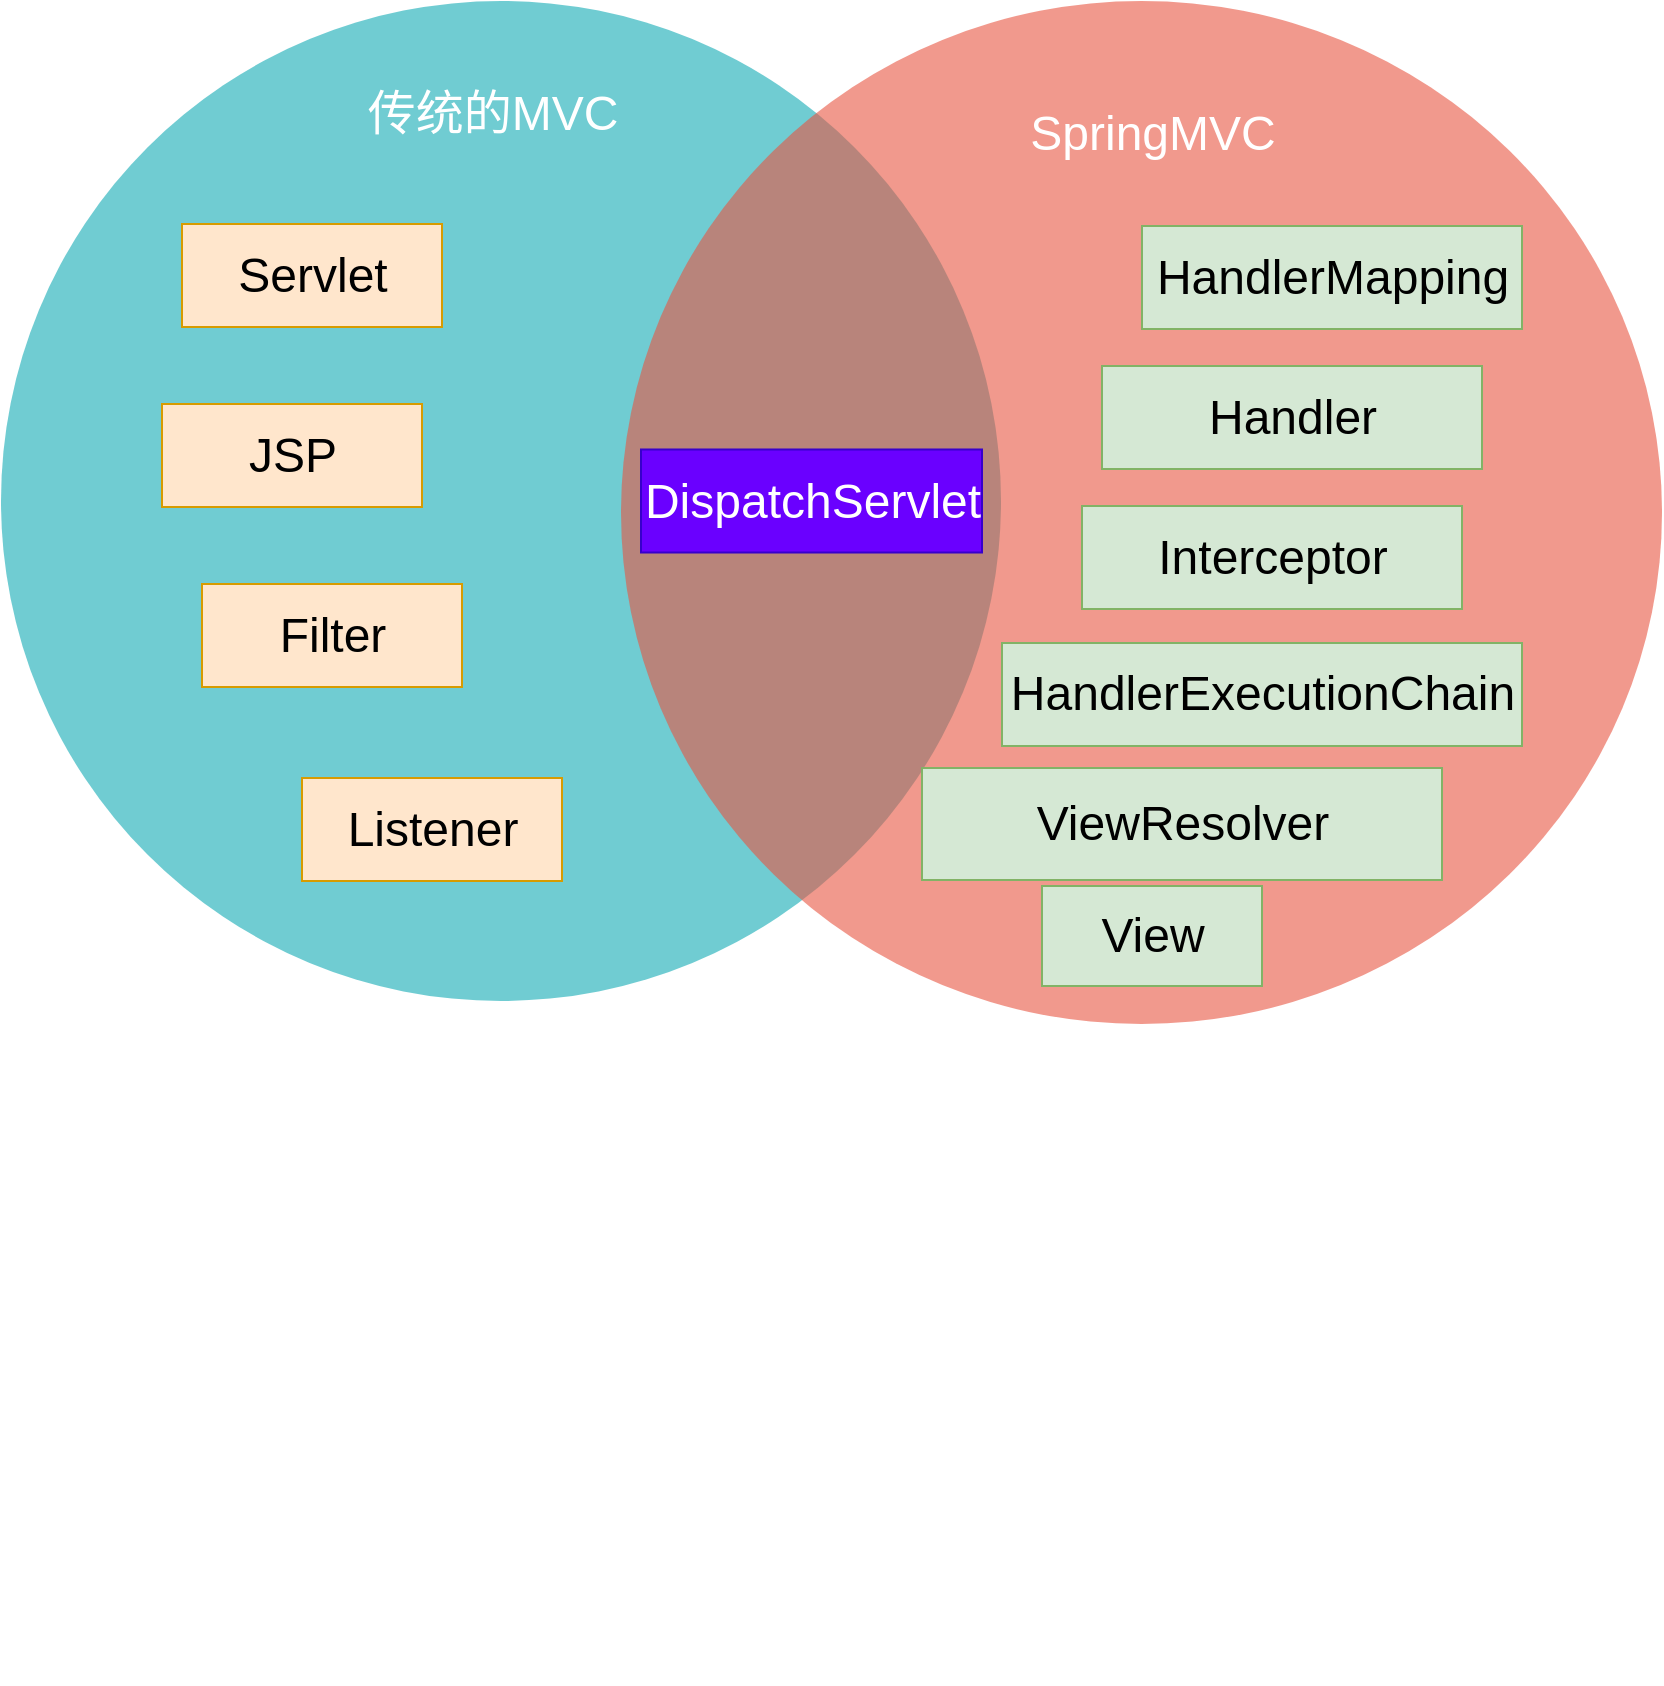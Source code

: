 <mxfile version="24.1.0" type="device" pages="4">
  <diagram id="3228e29e-7158-1315-38df-8450db1d8a1d" name="Page-1">
    <mxGraphModel dx="1548" dy="887" grid="1" gridSize="10" guides="1" tooltips="1" connect="1" arrows="1" fold="1" page="1" pageScale="1" pageWidth="1169" pageHeight="827" background="none" math="0" shadow="0">
      <root>
        <mxCell id="0" />
        <mxCell id="1" parent="0" />
        <mxCell id="21532" value="" style="ellipse;fillColor=#12AAB5;opacity=60;strokeColor=none;html=1;fontColor=#FFFFFF;" parent="1" vertex="1">
          <mxGeometry x="179.5" y="18.5" width="500" height="500" as="geometry" />
        </mxCell>
        <mxCell id="21533" value="" style="ellipse;fillColor=#e85642;opacity=60;strokeColor=none;html=1;fontColor=#FFFFFF;" parent="1" vertex="1">
          <mxGeometry x="489.5" y="18.5" width="520.5" height="511.5" as="geometry" />
        </mxCell>
        <mxCell id="21534" value="Servlet" style="text;fontSize=24;align=center;verticalAlign=middle;html=1;fillColor=#ffe6cc;strokeColor=#d79b00;" parent="1" vertex="1">
          <mxGeometry x="270" y="130" width="130" height="51.5" as="geometry" />
        </mxCell>
        <mxCell id="21536" value="Tradition" style="text;fontSize=24;align=center;verticalAlign=middle;html=1;fontColor=#FFFFFF;" parent="1" vertex="1">
          <mxGeometry x="585" y="790" width="190" height="70" as="geometry" />
        </mxCell>
        <mxCell id="7-HaCiihB34XGL5fVL0q-21540" value="JSP" style="text;fontSize=24;align=center;verticalAlign=middle;html=1;fillColor=#ffe6cc;strokeColor=#d79b00;" parent="1" vertex="1">
          <mxGeometry x="260" y="220" width="130" height="51.5" as="geometry" />
        </mxCell>
        <mxCell id="7-HaCiihB34XGL5fVL0q-21541" value="Filter" style="text;fontSize=24;align=center;verticalAlign=middle;html=1;fillColor=#ffe6cc;strokeColor=#d79b00;" parent="1" vertex="1">
          <mxGeometry x="280" y="310" width="130" height="51.5" as="geometry" />
        </mxCell>
        <mxCell id="7-HaCiihB34XGL5fVL0q-21542" value="Listener" style="text;fontSize=24;align=center;verticalAlign=middle;html=1;fillColor=#ffe6cc;strokeColor=#d79b00;" parent="1" vertex="1">
          <mxGeometry x="330" y="407" width="130" height="51.5" as="geometry" />
        </mxCell>
        <mxCell id="7-HaCiihB34XGL5fVL0q-21543" value="传统的MVC" style="text;fontSize=24;align=center;verticalAlign=middle;html=1;fontColor=#FFFFFF;" parent="1" vertex="1">
          <mxGeometry x="330" y="40" width="190" height="70" as="geometry" />
        </mxCell>
        <mxCell id="7-HaCiihB34XGL5fVL0q-21544" value="SpringMVC" style="text;fontSize=24;align=center;verticalAlign=middle;html=1;fontColor=#FFFFFF;" parent="1" vertex="1">
          <mxGeometry x="660" y="50" width="190" height="70" as="geometry" />
        </mxCell>
        <mxCell id="7-HaCiihB34XGL5fVL0q-21545" value="HandlerMapping" style="text;fontSize=24;align=center;verticalAlign=middle;html=1;fillColor=#d5e8d4;strokeColor=#82b366;" parent="1" vertex="1">
          <mxGeometry x="750" y="131" width="190" height="51.5" as="geometry" />
        </mxCell>
        <mxCell id="7-HaCiihB34XGL5fVL0q-21546" value="Handler" style="text;fontSize=24;align=center;verticalAlign=middle;html=1;fillColor=#d5e8d4;strokeColor=#82b366;" parent="1" vertex="1">
          <mxGeometry x="730" y="201" width="190" height="51.5" as="geometry" />
        </mxCell>
        <mxCell id="7-HaCiihB34XGL5fVL0q-21547" value="Interceptor" style="text;fontSize=24;align=center;verticalAlign=middle;html=1;fillColor=#d5e8d4;strokeColor=#82b366;" parent="1" vertex="1">
          <mxGeometry x="720" y="271" width="190" height="51.5" as="geometry" />
        </mxCell>
        <mxCell id="7-HaCiihB34XGL5fVL0q-21548" value="HandlerExecutionChain" style="text;fontSize=24;align=center;verticalAlign=middle;html=1;fillColor=#d5e8d4;strokeColor=#82b366;" parent="1" vertex="1">
          <mxGeometry x="680" y="339.5" width="260" height="51.5" as="geometry" />
        </mxCell>
        <mxCell id="7-HaCiihB34XGL5fVL0q-21549" value="ViewResolver" style="text;fontSize=24;align=center;verticalAlign=middle;html=1;fillColor=#d5e8d4;strokeColor=#82b366;" parent="1" vertex="1">
          <mxGeometry x="640" y="402" width="260" height="56" as="geometry" />
        </mxCell>
        <mxCell id="7-HaCiihB34XGL5fVL0q-21550" value="View" style="text;fontSize=24;align=center;verticalAlign=middle;html=1;fillColor=#d5e8d4;strokeColor=#82b366;" parent="1" vertex="1">
          <mxGeometry x="700" y="461" width="110" height="50" as="geometry" />
        </mxCell>
        <mxCell id="7-HaCiihB34XGL5fVL0q-21551" value="DispatchServlet" style="text;fontSize=24;align=center;verticalAlign=middle;html=1;fillColor=#6a00ff;strokeColor=#3700CC;fontColor=#ffffff;" parent="1" vertex="1">
          <mxGeometry x="499.5" y="242.75" width="170.5" height="51.5" as="geometry" />
        </mxCell>
      </root>
    </mxGraphModel>
  </diagram>
  <diagram id="3s8ViTIQCgOrYWG10YZX" name="理想的MVC">
    <mxGraphModel dx="1050" dy="629" grid="1" gridSize="10" guides="1" tooltips="1" connect="1" arrows="1" fold="1" page="1" pageScale="1" pageWidth="827" pageHeight="1169" math="0" shadow="0">
      <root>
        <mxCell id="0" />
        <mxCell id="1" parent="0" />
        <mxCell id="Cz5BFJqvExEph-cFm1eP-8" style="edgeStyle=orthogonalEdgeStyle;rounded=0;orthogonalLoop=1;jettySize=auto;html=1;exitX=0.5;exitY=1;exitDx=0;exitDy=0;entryX=0;entryY=0.5;entryDx=0;entryDy=0;" edge="1" parent="1" source="Cz5BFJqvExEph-cFm1eP-2" target="Cz5BFJqvExEph-cFm1eP-3">
          <mxGeometry relative="1" as="geometry" />
        </mxCell>
        <mxCell id="Cz5BFJqvExEph-cFm1eP-2" value="Controller" style="rounded=0;whiteSpace=wrap;html=1;" vertex="1" parent="1">
          <mxGeometry x="170" y="210" width="100" height="50" as="geometry" />
        </mxCell>
        <mxCell id="Cz5BFJqvExEph-cFm1eP-7" style="edgeStyle=orthogonalEdgeStyle;rounded=0;orthogonalLoop=1;jettySize=auto;html=1;exitX=1;exitY=0.5;exitDx=0;exitDy=0;entryX=0.5;entryY=1;entryDx=0;entryDy=0;" edge="1" parent="1" source="Cz5BFJqvExEph-cFm1eP-3" target="Cz5BFJqvExEph-cFm1eP-4">
          <mxGeometry relative="1" as="geometry" />
        </mxCell>
        <mxCell id="Cz5BFJqvExEph-cFm1eP-3" value="Model" style="rounded=0;whiteSpace=wrap;html=1;" vertex="1" parent="1">
          <mxGeometry x="310" y="290" width="100" height="50" as="geometry" />
        </mxCell>
        <mxCell id="Cz5BFJqvExEph-cFm1eP-13" value="响应" style="edgeStyle=orthogonalEdgeStyle;rounded=0;orthogonalLoop=1;jettySize=auto;html=1;" edge="1" parent="1" source="Cz5BFJqvExEph-cFm1eP-4" target="Cz5BFJqvExEph-cFm1eP-10">
          <mxGeometry relative="1" as="geometry" />
        </mxCell>
        <mxCell id="Cz5BFJqvExEph-cFm1eP-4" value="View" style="rounded=0;whiteSpace=wrap;html=1;" vertex="1" parent="1">
          <mxGeometry x="450" y="210" width="100" height="50" as="geometry" />
        </mxCell>
        <mxCell id="Cz5BFJqvExEph-cFm1eP-5" value="数据库" style="shape=cylinder3;whiteSpace=wrap;html=1;boundedLbl=1;backgroundOutline=1;size=15;" vertex="1" parent="1">
          <mxGeometry x="330" y="400" width="60" height="80" as="geometry" />
        </mxCell>
        <mxCell id="Cz5BFJqvExEph-cFm1eP-6" style="edgeStyle=orthogonalEdgeStyle;rounded=0;orthogonalLoop=1;jettySize=auto;html=1;exitX=0.5;exitY=1;exitDx=0;exitDy=0;entryX=0.5;entryY=0;entryDx=0;entryDy=0;entryPerimeter=0;startArrow=classic;startFill=1;" edge="1" parent="1" source="Cz5BFJqvExEph-cFm1eP-3" target="Cz5BFJqvExEph-cFm1eP-5">
          <mxGeometry relative="1" as="geometry" />
        </mxCell>
        <mxCell id="Cz5BFJqvExEph-cFm1eP-12" value="请求" style="edgeStyle=orthogonalEdgeStyle;rounded=0;orthogonalLoop=1;jettySize=auto;html=1;" edge="1" parent="1" source="Cz5BFJqvExEph-cFm1eP-9" target="Cz5BFJqvExEph-cFm1eP-2">
          <mxGeometry relative="1" as="geometry" />
        </mxCell>
        <mxCell id="Cz5BFJqvExEph-cFm1eP-9" value="用户" style="shape=umlActor;verticalLabelPosition=bottom;verticalAlign=top;html=1;outlineConnect=0;" vertex="1" parent="1">
          <mxGeometry x="205" y="80" width="30" height="60" as="geometry" />
        </mxCell>
        <mxCell id="Cz5BFJqvExEph-cFm1eP-10" value="用户" style="shape=umlActor;verticalLabelPosition=bottom;verticalAlign=top;html=1;outlineConnect=0;" vertex="1" parent="1">
          <mxGeometry x="485" y="80" width="30" height="60" as="geometry" />
        </mxCell>
        <mxCell id="Cz5BFJqvExEph-cFm1eP-14" value="" style="shape=flexArrow;endArrow=classic;html=1;rounded=0;" edge="1" parent="1">
          <mxGeometry width="50" height="50" relative="1" as="geometry">
            <mxPoint x="440" y="120" as="sourcePoint" />
            <mxPoint x="280" y="120" as="targetPoint" />
          </mxGeometry>
        </mxCell>
        <mxCell id="Cz5BFJqvExEph-cFm1eP-15" value="下一次用户操作" style="edgeLabel;html=1;align=center;verticalAlign=middle;resizable=0;points=[];" vertex="1" connectable="0" parent="Cz5BFJqvExEph-cFm1eP-14">
          <mxGeometry x="0.015" y="-1" relative="1" as="geometry">
            <mxPoint as="offset" />
          </mxGeometry>
        </mxCell>
      </root>
    </mxGraphModel>
  </diagram>
  <diagram id="cFHLQsicfhY8anXwBe6P" name="第 3 页">
    <mxGraphModel dx="1238" dy="710" grid="1" gridSize="10" guides="1" tooltips="1" connect="1" arrows="1" fold="1" page="1" pageScale="1" pageWidth="827" pageHeight="1169" math="0" shadow="0">
      <root>
        <mxCell id="0" />
        <mxCell id="1" parent="0" />
        <mxCell id="0DIEewrOiZ7DOe4UHYDU-1" value="" style="ellipse;fillColor=#12AAB5;opacity=60;strokeColor=none;html=1;fontColor=#FFFFFF;" vertex="1" parent="1">
          <mxGeometry x="179.5" y="18.5" width="500" height="500" as="geometry" />
        </mxCell>
        <mxCell id="0DIEewrOiZ7DOe4UHYDU-2" value="" style="ellipse;fillColor=#e85642;opacity=60;strokeColor=none;html=1;fontColor=#FFFFFF;" vertex="1" parent="1">
          <mxGeometry x="489.5" y="18.5" width="520.5" height="511.5" as="geometry" />
        </mxCell>
        <mxCell id="0DIEewrOiZ7DOe4UHYDU-3" value="正向代理服务器" style="text;fontSize=24;align=center;verticalAlign=middle;html=1;fillColor=#ffe6cc;strokeColor=#d79b00;" vertex="1" parent="1">
          <mxGeometry x="260" y="210" width="190" height="51.5" as="geometry" />
        </mxCell>
        <mxCell id="0DIEewrOiZ7DOe4UHYDU-5" value="反向代理服务器" style="text;fontSize=24;align=center;verticalAlign=middle;html=1;fillColor=#ffe6cc;strokeColor=#d79b00;" vertex="1" parent="1">
          <mxGeometry x="270" y="290" width="170" height="51.5" as="geometry" />
        </mxCell>
        <mxCell id="0DIEewrOiZ7DOe4UHYDU-8" value="Nginx" style="text;fontSize=24;align=center;verticalAlign=middle;html=1;fontColor=#FFFFFF;" vertex="1" parent="1">
          <mxGeometry x="330" y="40" width="190" height="70" as="geometry" />
        </mxCell>
        <mxCell id="0DIEewrOiZ7DOe4UHYDU-9" value="Tomcat" style="text;fontSize=24;align=center;verticalAlign=middle;html=1;fontColor=#FFFFFF;" vertex="1" parent="1">
          <mxGeometry x="660" y="50" width="190" height="70" as="geometry" />
        </mxCell>
        <mxCell id="0DIEewrOiZ7DOe4UHYDU-10" value="Servlet容器" style="text;fontSize=24;align=center;verticalAlign=middle;html=1;fillColor=#d5e8d4;strokeColor=#82b366;" vertex="1" parent="1">
          <mxGeometry x="730" y="158.5" width="190" height="51.5" as="geometry" />
        </mxCell>
        <mxCell id="0DIEewrOiZ7DOe4UHYDU-11" value="Web容器" style="text;fontSize=24;align=center;verticalAlign=middle;html=1;fillColor=#d5e8d4;strokeColor=#82b366;" vertex="1" parent="1">
          <mxGeometry x="720" y="248.5" width="190" height="51.5" as="geometry" />
        </mxCell>
        <mxCell id="0DIEewrOiZ7DOe4UHYDU-12" value="应用服务器" style="text;fontSize=24;align=center;verticalAlign=middle;html=1;fillColor=#d5e8d4;strokeColor=#82b366;" vertex="1" parent="1">
          <mxGeometry x="710" y="330" width="190" height="51.5" as="geometry" />
        </mxCell>
        <mxCell id="0DIEewrOiZ7DOe4UHYDU-16" value="Web服务器" style="text;fontSize=24;align=center;verticalAlign=middle;html=1;fillColor=#6a00ff;strokeColor=#3700CC;fontColor=#ffffff;" vertex="1" parent="1">
          <mxGeometry x="499.5" y="210" width="170.5" height="51.5" as="geometry" />
        </mxCell>
        <mxCell id="0DIEewrOiZ7DOe4UHYDU-17" value="HTTP服务器" style="text;fontSize=24;align=center;verticalAlign=middle;html=1;fillColor=#6a00ff;strokeColor=#3700CC;fontColor=#ffffff;" vertex="1" parent="1">
          <mxGeometry x="499.5" y="271" width="170.5" height="51.5" as="geometry" />
        </mxCell>
        <mxCell id="0DIEewrOiZ7DOe4UHYDU-18" value="代理服务器" style="text;fontSize=24;align=center;verticalAlign=middle;html=1;fillColor=#ffe6cc;strokeColor=#d79b00;" vertex="1" parent="1">
          <mxGeometry x="260" y="130" width="190" height="51.5" as="geometry" />
        </mxCell>
      </root>
    </mxGraphModel>
  </diagram>
  <diagram id="lrF3c73dpOHMOsdQ8uKy" name="第 4 页">
    <mxGraphModel dx="1548" dy="887" grid="1" gridSize="10" guides="1" tooltips="1" connect="1" arrows="1" fold="1" page="1" pageScale="1" pageWidth="827" pageHeight="1169" math="0" shadow="0">
      <root>
        <mxCell id="0" />
        <mxCell id="1" parent="0" />
      </root>
    </mxGraphModel>
  </diagram>
</mxfile>
